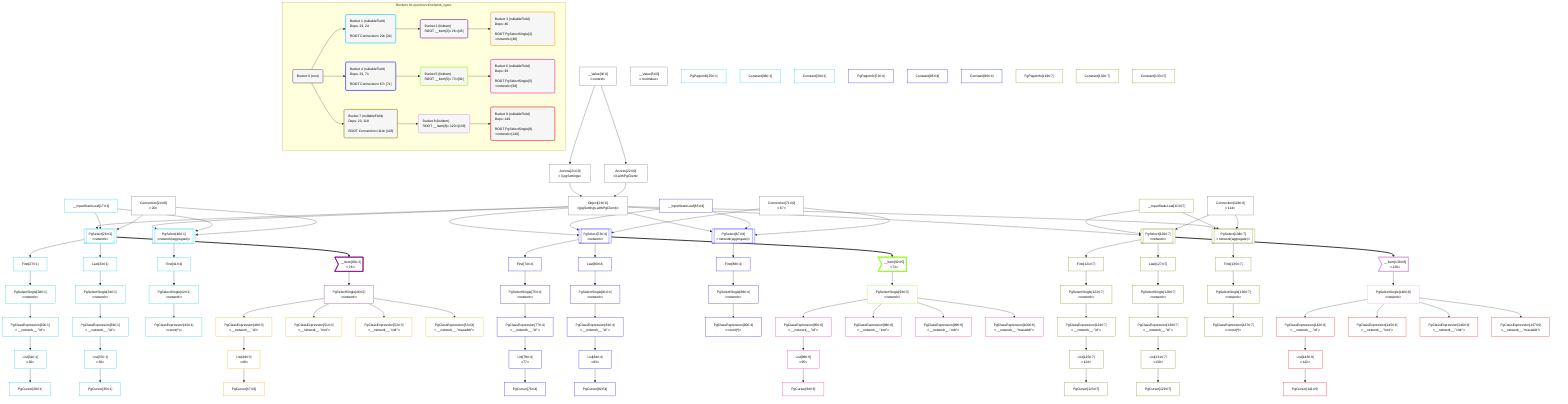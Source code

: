 %%{init: {'themeVariables': { 'fontSize': '12px'}}}%%
graph TD
    classDef path fill:#eee,stroke:#000,color:#000
    classDef plan fill:#fff,stroke-width:1px,color:#000
    classDef itemplan fill:#fff,stroke-width:2px,color:#000
    classDef sideeffectplan fill:#f00,stroke-width:2px,color:#000
    classDef bucket fill:#f6f6f6,color:#000,stroke-width:2px,text-align:left


    %% define steps
    __Value3["__Value[3∈0]<br />ᐸcontextᐳ"]:::plan
    __Value5["__Value[5∈0]<br />ᐸrootValueᐳ"]:::plan
    __InputStaticLeaf17["__InputStaticLeaf[17∈1]"]:::plan
    Access21["Access[21∈0]<br />ᐸ3.pgSettingsᐳ"]:::plan
    Access22["Access[22∈0]<br />ᐸ3.withPgClientᐳ"]:::plan
    Object23["Object[23∈0]<br />ᐸ{pgSettings,withPgClient}ᐳ"]:::plan
    Connection24["Connection[24∈0]<br />ᐸ20ᐳ"]:::plan
    PgPageInfo25["PgPageInfo[25∈1]"]:::plan
    PgSelect26[["PgSelect[26∈1]<br />ᐸnetworkᐳ"]]:::plan
    First27["First[27∈1]"]:::plan
    PgSelectSingle28["PgSelectSingle[28∈1]<br />ᐸnetworkᐳ"]:::plan
    PgClassExpression30["PgClassExpression[30∈1]<br />ᐸ__network__.”id”ᐳ"]:::plan
    List31["List[31∈1]<br />ᐸ30ᐳ"]:::plan
    PgCursor29["PgCursor[29∈1]"]:::plan
    Last33["Last[33∈1]"]:::plan
    PgSelectSingle34["PgSelectSingle[34∈1]<br />ᐸnetworkᐳ"]:::plan
    PgClassExpression36["PgClassExpression[36∈1]<br />ᐸ__network__.”id”ᐳ"]:::plan
    List37["List[37∈1]<br />ᐸ36ᐳ"]:::plan
    PgCursor35["PgCursor[35∈1]"]:::plan
    Constant38["Constant[38∈1]"]:::plan
    Constant39["Constant[39∈1]"]:::plan
    PgSelect40[["PgSelect[40∈1]<br />ᐸnetwork(aggregate)ᐳ"]]:::plan
    First41["First[41∈1]"]:::plan
    PgSelectSingle42["PgSelectSingle[42∈1]<br />ᐸnetworkᐳ"]:::plan
    PgClassExpression43["PgClassExpression[43∈1]<br />ᐸcount(*)ᐳ"]:::plan
    __Item45>"__Item[45∈2]<br />ᐸ26ᐳ"]:::itemplan
    PgSelectSingle46["PgSelectSingle[46∈2]<br />ᐸnetworkᐳ"]:::plan
    PgClassExpression48["PgClassExpression[48∈3]<br />ᐸ__network__.”id”ᐳ"]:::plan
    List49["List[49∈3]<br />ᐸ48ᐳ"]:::plan
    PgCursor47["PgCursor[47∈3]"]:::plan
    PgClassExpression51["PgClassExpression[51∈3]<br />ᐸ__network__.”inet”ᐳ"]:::plan
    PgClassExpression52["PgClassExpression[52∈3]<br />ᐸ__network__.”cidr”ᐳ"]:::plan
    PgClassExpression53["PgClassExpression[53∈3]<br />ᐸ__network__.”macaddr”ᐳ"]:::plan
    __InputStaticLeaf65["__InputStaticLeaf[65∈4]"]:::plan
    Connection71["Connection[71∈0]<br />ᐸ67ᐳ"]:::plan
    PgPageInfo72["PgPageInfo[72∈4]"]:::plan
    PgSelect73[["PgSelect[73∈4]<br />ᐸnetworkᐳ"]]:::plan
    First74["First[74∈4]"]:::plan
    PgSelectSingle75["PgSelectSingle[75∈4]<br />ᐸnetworkᐳ"]:::plan
    PgClassExpression77["PgClassExpression[77∈4]<br />ᐸ__network__.”id”ᐳ"]:::plan
    List78["List[78∈4]<br />ᐸ77ᐳ"]:::plan
    PgCursor76["PgCursor[76∈4]"]:::plan
    Last80["Last[80∈4]"]:::plan
    PgSelectSingle81["PgSelectSingle[81∈4]<br />ᐸnetworkᐳ"]:::plan
    PgClassExpression83["PgClassExpression[83∈4]<br />ᐸ__network__.”id”ᐳ"]:::plan
    List84["List[84∈4]<br />ᐸ83ᐳ"]:::plan
    PgCursor82["PgCursor[82∈4]"]:::plan
    Constant85["Constant[85∈4]"]:::plan
    Constant86["Constant[86∈4]"]:::plan
    PgSelect87[["PgSelect[87∈4]<br />ᐸnetwork(aggregate)ᐳ"]]:::plan
    First88["First[88∈4]"]:::plan
    PgSelectSingle89["PgSelectSingle[89∈4]<br />ᐸnetworkᐳ"]:::plan
    PgClassExpression90["PgClassExpression[90∈4]<br />ᐸcount(*)ᐳ"]:::plan
    __Item92>"__Item[92∈5]<br />ᐸ73ᐳ"]:::itemplan
    PgSelectSingle93["PgSelectSingle[93∈5]<br />ᐸnetworkᐳ"]:::plan
    PgClassExpression95["PgClassExpression[95∈6]<br />ᐸ__network__.”id”ᐳ"]:::plan
    List96["List[96∈6]<br />ᐸ95ᐳ"]:::plan
    PgCursor94["PgCursor[94∈6]"]:::plan
    PgClassExpression98["PgClassExpression[98∈6]<br />ᐸ__network__.”inet”ᐳ"]:::plan
    PgClassExpression99["PgClassExpression[99∈6]<br />ᐸ__network__.”cidr”ᐳ"]:::plan
    PgClassExpression100["PgClassExpression[100∈6]<br />ᐸ__network__.”macaddr”ᐳ"]:::plan
    __InputStaticLeaf113["__InputStaticLeaf[113∈7]"]:::plan
    Connection118["Connection[118∈0]<br />ᐸ114ᐳ"]:::plan
    PgPageInfo119["PgPageInfo[119∈7]"]:::plan
    PgSelect120[["PgSelect[120∈7]<br />ᐸnetworkᐳ"]]:::plan
    First121["First[121∈7]"]:::plan
    PgSelectSingle122["PgSelectSingle[122∈7]<br />ᐸnetworkᐳ"]:::plan
    PgClassExpression124["PgClassExpression[124∈7]<br />ᐸ__network__.”id”ᐳ"]:::plan
    List125["List[125∈7]<br />ᐸ124ᐳ"]:::plan
    PgCursor123["PgCursor[123∈7]"]:::plan
    Last127["Last[127∈7]"]:::plan
    PgSelectSingle128["PgSelectSingle[128∈7]<br />ᐸnetworkᐳ"]:::plan
    PgClassExpression130["PgClassExpression[130∈7]<br />ᐸ__network__.”id”ᐳ"]:::plan
    List131["List[131∈7]<br />ᐸ130ᐳ"]:::plan
    PgCursor129["PgCursor[129∈7]"]:::plan
    Constant132["Constant[132∈7]"]:::plan
    Constant133["Constant[133∈7]"]:::plan
    PgSelect134[["PgSelect[134∈7]<br />ᐸnetwork(aggregate)ᐳ"]]:::plan
    First135["First[135∈7]"]:::plan
    PgSelectSingle136["PgSelectSingle[136∈7]<br />ᐸnetworkᐳ"]:::plan
    PgClassExpression137["PgClassExpression[137∈7]<br />ᐸcount(*)ᐳ"]:::plan
    __Item139>"__Item[139∈8]<br />ᐸ120ᐳ"]:::itemplan
    PgSelectSingle140["PgSelectSingle[140∈8]<br />ᐸnetworkᐳ"]:::plan
    PgClassExpression142["PgClassExpression[142∈9]<br />ᐸ__network__.”id”ᐳ"]:::plan
    List143["List[143∈9]<br />ᐸ142ᐳ"]:::plan
    PgCursor141["PgCursor[141∈9]"]:::plan
    PgClassExpression145["PgClassExpression[145∈9]<br />ᐸ__network__.”inet”ᐳ"]:::plan
    PgClassExpression146["PgClassExpression[146∈9]<br />ᐸ__network__.”cidr”ᐳ"]:::plan
    PgClassExpression147["PgClassExpression[147∈9]<br />ᐸ__network__.”macaddr”ᐳ"]:::plan

    %% plan dependencies
    __Value3 --> Access21
    __Value3 --> Access22
    Access21 & Access22 --> Object23
    Object23 & __InputStaticLeaf17 & Connection24 --> PgSelect26
    PgSelect26 --> First27
    First27 --> PgSelectSingle28
    PgSelectSingle28 --> PgClassExpression30
    PgClassExpression30 --> List31
    List31 --> PgCursor29
    PgSelect26 --> Last33
    Last33 --> PgSelectSingle34
    PgSelectSingle34 --> PgClassExpression36
    PgClassExpression36 --> List37
    List37 --> PgCursor35
    Object23 & __InputStaticLeaf17 & Connection24 --> PgSelect40
    PgSelect40 --> First41
    First41 --> PgSelectSingle42
    PgSelectSingle42 --> PgClassExpression43
    PgSelect26 ==> __Item45
    __Item45 --> PgSelectSingle46
    PgSelectSingle46 --> PgClassExpression48
    PgClassExpression48 --> List49
    List49 --> PgCursor47
    PgSelectSingle46 --> PgClassExpression51
    PgSelectSingle46 --> PgClassExpression52
    PgSelectSingle46 --> PgClassExpression53
    Object23 & __InputStaticLeaf65 & Connection71 --> PgSelect73
    PgSelect73 --> First74
    First74 --> PgSelectSingle75
    PgSelectSingle75 --> PgClassExpression77
    PgClassExpression77 --> List78
    List78 --> PgCursor76
    PgSelect73 --> Last80
    Last80 --> PgSelectSingle81
    PgSelectSingle81 --> PgClassExpression83
    PgClassExpression83 --> List84
    List84 --> PgCursor82
    Object23 & __InputStaticLeaf65 & Connection71 --> PgSelect87
    PgSelect87 --> First88
    First88 --> PgSelectSingle89
    PgSelectSingle89 --> PgClassExpression90
    PgSelect73 ==> __Item92
    __Item92 --> PgSelectSingle93
    PgSelectSingle93 --> PgClassExpression95
    PgClassExpression95 --> List96
    List96 --> PgCursor94
    PgSelectSingle93 --> PgClassExpression98
    PgSelectSingle93 --> PgClassExpression99
    PgSelectSingle93 --> PgClassExpression100
    Object23 & __InputStaticLeaf113 & Connection118 --> PgSelect120
    PgSelect120 --> First121
    First121 --> PgSelectSingle122
    PgSelectSingle122 --> PgClassExpression124
    PgClassExpression124 --> List125
    List125 --> PgCursor123
    PgSelect120 --> Last127
    Last127 --> PgSelectSingle128
    PgSelectSingle128 --> PgClassExpression130
    PgClassExpression130 --> List131
    List131 --> PgCursor129
    Object23 & __InputStaticLeaf113 & Connection118 --> PgSelect134
    PgSelect134 --> First135
    First135 --> PgSelectSingle136
    PgSelectSingle136 --> PgClassExpression137
    PgSelect120 ==> __Item139
    __Item139 --> PgSelectSingle140
    PgSelectSingle140 --> PgClassExpression142
    PgClassExpression142 --> List143
    List143 --> PgCursor141
    PgSelectSingle140 --> PgClassExpression145
    PgSelectSingle140 --> PgClassExpression146
    PgSelectSingle140 --> PgClassExpression147

    subgraph "Buckets for queries/v4/network_types"
    Bucket0("Bucket 0 (root)"):::bucket
    classDef bucket0 stroke:#696969
    class Bucket0,__Value3,__Value5,Access21,Access22,Object23,Connection24,Connection71,Connection118 bucket0
    Bucket1("Bucket 1 (nullableField)<br />Deps: 23, 24<br /><br />ROOT Connectionᐸ20ᐳ[24]"):::bucket
    classDef bucket1 stroke:#00bfff
    class Bucket1,__InputStaticLeaf17,PgPageInfo25,PgSelect26,First27,PgSelectSingle28,PgCursor29,PgClassExpression30,List31,Last33,PgSelectSingle34,PgCursor35,PgClassExpression36,List37,Constant38,Constant39,PgSelect40,First41,PgSelectSingle42,PgClassExpression43 bucket1
    Bucket2("Bucket 2 (listItem)<br />ROOT __Item{2}ᐸ26ᐳ[45]"):::bucket
    classDef bucket2 stroke:#7f007f
    class Bucket2,__Item45,PgSelectSingle46 bucket2
    Bucket3("Bucket 3 (nullableField)<br />Deps: 46<br /><br />ROOT PgSelectSingle{2}ᐸnetworkᐳ[46]"):::bucket
    classDef bucket3 stroke:#ffa500
    class Bucket3,PgCursor47,PgClassExpression48,List49,PgClassExpression51,PgClassExpression52,PgClassExpression53 bucket3
    Bucket4("Bucket 4 (nullableField)<br />Deps: 23, 71<br /><br />ROOT Connectionᐸ67ᐳ[71]"):::bucket
    classDef bucket4 stroke:#0000ff
    class Bucket4,__InputStaticLeaf65,PgPageInfo72,PgSelect73,First74,PgSelectSingle75,PgCursor76,PgClassExpression77,List78,Last80,PgSelectSingle81,PgCursor82,PgClassExpression83,List84,Constant85,Constant86,PgSelect87,First88,PgSelectSingle89,PgClassExpression90 bucket4
    Bucket5("Bucket 5 (listItem)<br />ROOT __Item{5}ᐸ73ᐳ[92]"):::bucket
    classDef bucket5 stroke:#7fff00
    class Bucket5,__Item92,PgSelectSingle93 bucket5
    Bucket6("Bucket 6 (nullableField)<br />Deps: 93<br /><br />ROOT PgSelectSingle{5}ᐸnetworkᐳ[93]"):::bucket
    classDef bucket6 stroke:#ff1493
    class Bucket6,PgCursor94,PgClassExpression95,List96,PgClassExpression98,PgClassExpression99,PgClassExpression100 bucket6
    Bucket7("Bucket 7 (nullableField)<br />Deps: 23, 118<br /><br />ROOT Connectionᐸ114ᐳ[118]"):::bucket
    classDef bucket7 stroke:#808000
    class Bucket7,__InputStaticLeaf113,PgPageInfo119,PgSelect120,First121,PgSelectSingle122,PgCursor123,PgClassExpression124,List125,Last127,PgSelectSingle128,PgCursor129,PgClassExpression130,List131,Constant132,Constant133,PgSelect134,First135,PgSelectSingle136,PgClassExpression137 bucket7
    Bucket8("Bucket 8 (listItem)<br />ROOT __Item{8}ᐸ120ᐳ[139]"):::bucket
    classDef bucket8 stroke:#dda0dd
    class Bucket8,__Item139,PgSelectSingle140 bucket8
    Bucket9("Bucket 9 (nullableField)<br />Deps: 140<br /><br />ROOT PgSelectSingle{8}ᐸnetworkᐳ[140]"):::bucket
    classDef bucket9 stroke:#ff0000
    class Bucket9,PgCursor141,PgClassExpression142,List143,PgClassExpression145,PgClassExpression146,PgClassExpression147 bucket9
    Bucket0 --> Bucket1 & Bucket4 & Bucket7
    Bucket1 --> Bucket2
    Bucket2 --> Bucket3
    Bucket4 --> Bucket5
    Bucket5 --> Bucket6
    Bucket7 --> Bucket8
    Bucket8 --> Bucket9
    end